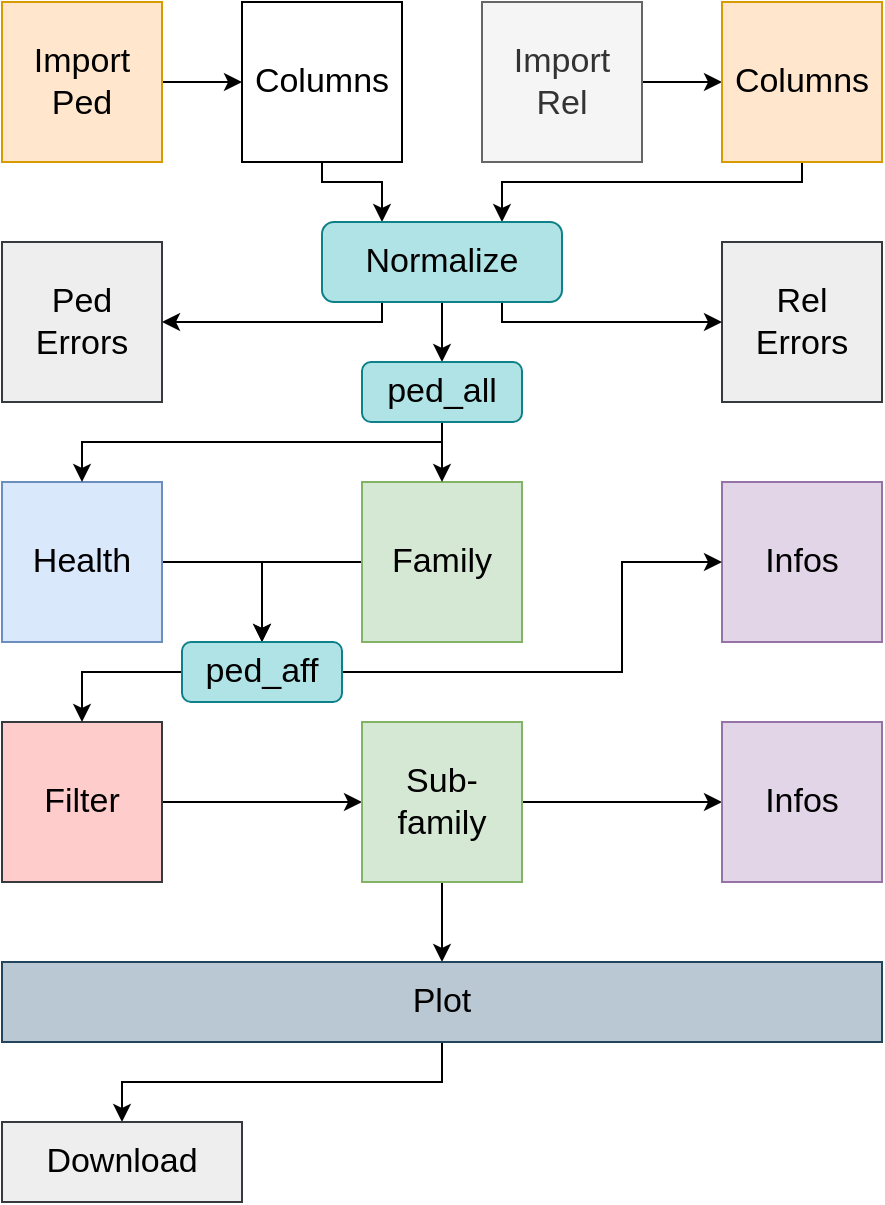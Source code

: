 <mxfile version="20.7.4" type="device"><diagram id="zkKBjgYCBercjBHhuhvV" name="Page-1"><mxGraphModel dx="978" dy="566" grid="1" gridSize="10" guides="1" tooltips="1" connect="1" arrows="1" fold="1" page="1" pageScale="1" pageWidth="827" pageHeight="1169" math="0" shadow="0"><root><mxCell id="0"/><mxCell id="1" parent="0"/><mxCell id="PUxq2TPH2Gqj1-elhfw6-15" style="edgeStyle=orthogonalEdgeStyle;rounded=0;orthogonalLoop=1;jettySize=auto;html=1;exitX=1;exitY=0.5;exitDx=0;exitDy=0;entryX=0;entryY=0.5;entryDx=0;entryDy=0;fontSize=17;" edge="1" parent="1" source="PUxq2TPH2Gqj1-elhfw6-1" target="PUxq2TPH2Gqj1-elhfw6-4"><mxGeometry relative="1" as="geometry"/></mxCell><mxCell id="PUxq2TPH2Gqj1-elhfw6-19" style="edgeStyle=orthogonalEdgeStyle;rounded=0;orthogonalLoop=1;jettySize=auto;html=1;exitX=0.5;exitY=1;exitDx=0;exitDy=0;fontSize=17;entryX=0.25;entryY=0;entryDx=0;entryDy=0;" edge="1" parent="1" source="PUxq2TPH2Gqj1-elhfw6-4" target="PUxq2TPH2Gqj1-elhfw6-17"><mxGeometry relative="1" as="geometry"><mxPoint x="370" y="220" as="targetPoint"/><Array as="points"><mxPoint x="320" y="210"/><mxPoint x="350" y="210"/></Array></mxGeometry></mxCell><mxCell id="PUxq2TPH2Gqj1-elhfw6-1" value="Import&lt;br style=&quot;font-size: 17px;&quot;&gt;Ped" style="whiteSpace=wrap;html=1;aspect=fixed;fillColor=#ffe6cc;strokeColor=#d79b00;fontSize=17;" vertex="1" parent="1"><mxGeometry x="160" y="120" width="80" height="80" as="geometry"/></mxCell><mxCell id="PUxq2TPH2Gqj1-elhfw6-16" style="edgeStyle=orthogonalEdgeStyle;rounded=0;orthogonalLoop=1;jettySize=auto;html=1;exitX=1;exitY=0.5;exitDx=0;exitDy=0;entryX=0;entryY=0.5;entryDx=0;entryDy=0;fontSize=17;" edge="1" parent="1" source="PUxq2TPH2Gqj1-elhfw6-2" target="PUxq2TPH2Gqj1-elhfw6-3"><mxGeometry relative="1" as="geometry"/></mxCell><mxCell id="PUxq2TPH2Gqj1-elhfw6-2" value="Import&lt;br style=&quot;font-size: 17px;&quot;&gt;Rel" style="whiteSpace=wrap;html=1;aspect=fixed;fillColor=#f5f5f5;fontColor=#333333;strokeColor=#666666;fontSize=17;" vertex="1" parent="1"><mxGeometry x="400" y="120" width="80" height="80" as="geometry"/></mxCell><mxCell id="PUxq2TPH2Gqj1-elhfw6-18" style="edgeStyle=orthogonalEdgeStyle;rounded=0;orthogonalLoop=1;jettySize=auto;html=1;exitX=0.5;exitY=1;exitDx=0;exitDy=0;entryX=0.75;entryY=0;entryDx=0;entryDy=0;fontSize=17;" edge="1" parent="1" source="PUxq2TPH2Gqj1-elhfw6-3" target="PUxq2TPH2Gqj1-elhfw6-17"><mxGeometry relative="1" as="geometry"><Array as="points"><mxPoint x="560" y="210"/><mxPoint x="410" y="210"/></Array></mxGeometry></mxCell><mxCell id="PUxq2TPH2Gqj1-elhfw6-3" value="Columns" style="whiteSpace=wrap;html=1;aspect=fixed;fontSize=17;fillColor=#ffe6cc;strokeColor=#d79b00;" vertex="1" parent="1"><mxGeometry x="520" y="120" width="80" height="80" as="geometry"/></mxCell><mxCell id="PUxq2TPH2Gqj1-elhfw6-4" value="Columns" style="whiteSpace=wrap;html=1;aspect=fixed;fontSize=17;" vertex="1" parent="1"><mxGeometry x="280" y="120" width="80" height="80" as="geometry"/></mxCell><mxCell id="PUxq2TPH2Gqj1-elhfw6-5" value="Ped&lt;br&gt;Errors" style="whiteSpace=wrap;html=1;aspect=fixed;fillColor=#eeeeee;strokeColor=#36393d;fontSize=17;" vertex="1" parent="1"><mxGeometry x="160" y="240" width="80" height="80" as="geometry"/></mxCell><mxCell id="PUxq2TPH2Gqj1-elhfw6-6" value="Rel&lt;br&gt;Errors" style="whiteSpace=wrap;html=1;aspect=fixed;fillColor=#eeeeee;strokeColor=#36393d;fontSize=17;" vertex="1" parent="1"><mxGeometry x="520" y="240" width="80" height="80" as="geometry"/></mxCell><mxCell id="PUxq2TPH2Gqj1-elhfw6-39" style="edgeStyle=orthogonalEdgeStyle;rounded=0;orthogonalLoop=1;jettySize=auto;html=1;exitX=1;exitY=0.5;exitDx=0;exitDy=0;entryX=0.5;entryY=0;entryDx=0;entryDy=0;fontSize=12;" edge="1" parent="1" source="PUxq2TPH2Gqj1-elhfw6-7" target="PUxq2TPH2Gqj1-elhfw6-38"><mxGeometry relative="1" as="geometry"/></mxCell><mxCell id="PUxq2TPH2Gqj1-elhfw6-7" value="Health" style="whiteSpace=wrap;html=1;aspect=fixed;fillColor=#dae8fc;strokeColor=#6c8ebf;fontSize=17;" vertex="1" parent="1"><mxGeometry x="160" y="360" width="80" height="80" as="geometry"/></mxCell><mxCell id="PUxq2TPH2Gqj1-elhfw6-40" style="edgeStyle=orthogonalEdgeStyle;rounded=0;orthogonalLoop=1;jettySize=auto;html=1;exitX=0;exitY=0.5;exitDx=0;exitDy=0;entryX=0.5;entryY=0;entryDx=0;entryDy=0;fontSize=12;" edge="1" parent="1" source="PUxq2TPH2Gqj1-elhfw6-8" target="PUxq2TPH2Gqj1-elhfw6-38"><mxGeometry relative="1" as="geometry"/></mxCell><mxCell id="PUxq2TPH2Gqj1-elhfw6-8" value="Family" style="whiteSpace=wrap;html=1;aspect=fixed;fillColor=#d5e8d4;strokeColor=#82b366;fontSize=17;" vertex="1" parent="1"><mxGeometry x="340" y="360" width="80" height="80" as="geometry"/></mxCell><mxCell id="PUxq2TPH2Gqj1-elhfw6-9" value="Infos" style="whiteSpace=wrap;html=1;aspect=fixed;fillColor=#e1d5e7;strokeColor=#9673a6;fontSize=17;" vertex="1" parent="1"><mxGeometry x="520" y="360" width="80" height="80" as="geometry"/></mxCell><mxCell id="PUxq2TPH2Gqj1-elhfw6-26" style="edgeStyle=orthogonalEdgeStyle;rounded=0;orthogonalLoop=1;jettySize=auto;html=1;exitX=1;exitY=0.5;exitDx=0;exitDy=0;entryX=0;entryY=0.5;entryDx=0;entryDy=0;fontSize=17;" edge="1" parent="1" source="PUxq2TPH2Gqj1-elhfw6-10" target="PUxq2TPH2Gqj1-elhfw6-11"><mxGeometry relative="1" as="geometry"/></mxCell><mxCell id="PUxq2TPH2Gqj1-elhfw6-10" value="Filter" style="whiteSpace=wrap;html=1;aspect=fixed;fillColor=#ffcccc;strokeColor=#36393d;fontSize=17;" vertex="1" parent="1"><mxGeometry x="160" y="480" width="80" height="80" as="geometry"/></mxCell><mxCell id="PUxq2TPH2Gqj1-elhfw6-29" style="edgeStyle=orthogonalEdgeStyle;rounded=0;orthogonalLoop=1;jettySize=auto;html=1;exitX=1;exitY=0.5;exitDx=0;exitDy=0;entryX=0;entryY=0.5;entryDx=0;entryDy=0;fontSize=17;" edge="1" parent="1" source="PUxq2TPH2Gqj1-elhfw6-11" target="PUxq2TPH2Gqj1-elhfw6-12"><mxGeometry relative="1" as="geometry"/></mxCell><mxCell id="PUxq2TPH2Gqj1-elhfw6-30" style="edgeStyle=orthogonalEdgeStyle;rounded=0;orthogonalLoop=1;jettySize=auto;html=1;exitX=0.5;exitY=1;exitDx=0;exitDy=0;entryX=0.5;entryY=0;entryDx=0;entryDy=0;fontSize=17;" edge="1" parent="1" source="PUxq2TPH2Gqj1-elhfw6-11" target="PUxq2TPH2Gqj1-elhfw6-14"><mxGeometry relative="1" as="geometry"/></mxCell><mxCell id="PUxq2TPH2Gqj1-elhfw6-11" value="Sub-family" style="whiteSpace=wrap;html=1;aspect=fixed;fillColor=#d5e8d4;strokeColor=#82b366;fontSize=17;" vertex="1" parent="1"><mxGeometry x="340" y="480" width="80" height="80" as="geometry"/></mxCell><mxCell id="PUxq2TPH2Gqj1-elhfw6-12" value="Infos" style="whiteSpace=wrap;html=1;aspect=fixed;fillColor=#e1d5e7;strokeColor=#9673a6;fontSize=17;" vertex="1" parent="1"><mxGeometry x="520" y="480" width="80" height="80" as="geometry"/></mxCell><mxCell id="PUxq2TPH2Gqj1-elhfw6-47" style="edgeStyle=orthogonalEdgeStyle;rounded=0;orthogonalLoop=1;jettySize=auto;html=1;exitX=0.5;exitY=1;exitDx=0;exitDy=0;entryX=0.5;entryY=0;entryDx=0;entryDy=0;fontSize=12;" edge="1" parent="1" source="PUxq2TPH2Gqj1-elhfw6-14" target="PUxq2TPH2Gqj1-elhfw6-48"><mxGeometry relative="1" as="geometry"><mxPoint x="200" y="680" as="targetPoint"/></mxGeometry></mxCell><mxCell id="PUxq2TPH2Gqj1-elhfw6-14" value="Plot" style="rounded=0;whiteSpace=wrap;html=1;fillColor=#bac8d3;strokeColor=#23445d;fontSize=17;" vertex="1" parent="1"><mxGeometry x="160" y="600" width="440" height="40" as="geometry"/></mxCell><mxCell id="PUxq2TPH2Gqj1-elhfw6-20" style="edgeStyle=orthogonalEdgeStyle;rounded=0;orthogonalLoop=1;jettySize=auto;html=1;exitX=0.25;exitY=1;exitDx=0;exitDy=0;entryX=1;entryY=0.5;entryDx=0;entryDy=0;fontSize=17;" edge="1" parent="1" source="PUxq2TPH2Gqj1-elhfw6-17" target="PUxq2TPH2Gqj1-elhfw6-5"><mxGeometry relative="1" as="geometry"><Array as="points"><mxPoint x="350" y="280"/></Array></mxGeometry></mxCell><mxCell id="PUxq2TPH2Gqj1-elhfw6-21" style="edgeStyle=orthogonalEdgeStyle;rounded=0;orthogonalLoop=1;jettySize=auto;html=1;exitX=0.75;exitY=1;exitDx=0;exitDy=0;entryX=0;entryY=0.5;entryDx=0;entryDy=0;fontSize=17;" edge="1" parent="1" source="PUxq2TPH2Gqj1-elhfw6-17" target="PUxq2TPH2Gqj1-elhfw6-6"><mxGeometry relative="1" as="geometry"><Array as="points"><mxPoint x="410" y="280"/></Array></mxGeometry></mxCell><mxCell id="PUxq2TPH2Gqj1-elhfw6-44" style="edgeStyle=orthogonalEdgeStyle;rounded=0;orthogonalLoop=1;jettySize=auto;html=1;exitX=0.5;exitY=1;exitDx=0;exitDy=0;entryX=0.5;entryY=0;entryDx=0;entryDy=0;fontSize=12;" edge="1" parent="1" source="PUxq2TPH2Gqj1-elhfw6-17" target="PUxq2TPH2Gqj1-elhfw6-43"><mxGeometry relative="1" as="geometry"/></mxCell><mxCell id="PUxq2TPH2Gqj1-elhfw6-17" value="Normalize" style="rounded=1;whiteSpace=wrap;html=1;fontSize=17;fillColor=#b0e3e6;strokeColor=#0e8088;" vertex="1" parent="1"><mxGeometry x="320" y="230" width="120" height="40" as="geometry"/></mxCell><mxCell id="PUxq2TPH2Gqj1-elhfw6-41" style="edgeStyle=orthogonalEdgeStyle;rounded=0;orthogonalLoop=1;jettySize=auto;html=1;exitX=1;exitY=0.5;exitDx=0;exitDy=0;entryX=0;entryY=0.5;entryDx=0;entryDy=0;fontSize=12;" edge="1" parent="1" source="PUxq2TPH2Gqj1-elhfw6-38" target="PUxq2TPH2Gqj1-elhfw6-9"><mxGeometry relative="1" as="geometry"><Array as="points"><mxPoint x="470" y="455"/><mxPoint x="470" y="400"/></Array></mxGeometry></mxCell><mxCell id="PUxq2TPH2Gqj1-elhfw6-42" style="edgeStyle=orthogonalEdgeStyle;rounded=0;orthogonalLoop=1;jettySize=auto;html=1;exitX=0;exitY=0.5;exitDx=0;exitDy=0;entryX=0.5;entryY=0;entryDx=0;entryDy=0;fontSize=12;" edge="1" parent="1" source="PUxq2TPH2Gqj1-elhfw6-38" target="PUxq2TPH2Gqj1-elhfw6-10"><mxGeometry relative="1" as="geometry"/></mxCell><mxCell id="PUxq2TPH2Gqj1-elhfw6-38" value="ped_aff" style="rounded=1;whiteSpace=wrap;html=1;fontSize=17;fillColor=#b0e3e6;strokeColor=#0e8088;" vertex="1" parent="1"><mxGeometry x="250" y="440" width="80" height="30" as="geometry"/></mxCell><mxCell id="PUxq2TPH2Gqj1-elhfw6-45" style="edgeStyle=orthogonalEdgeStyle;rounded=0;orthogonalLoop=1;jettySize=auto;html=1;exitX=0.5;exitY=1;exitDx=0;exitDy=0;entryX=0.5;entryY=0;entryDx=0;entryDy=0;fontSize=12;" edge="1" parent="1" source="PUxq2TPH2Gqj1-elhfw6-43" target="PUxq2TPH2Gqj1-elhfw6-8"><mxGeometry relative="1" as="geometry"/></mxCell><mxCell id="PUxq2TPH2Gqj1-elhfw6-46" style="edgeStyle=orthogonalEdgeStyle;rounded=0;orthogonalLoop=1;jettySize=auto;html=1;exitX=0.5;exitY=1;exitDx=0;exitDy=0;entryX=0.5;entryY=0;entryDx=0;entryDy=0;fontSize=12;" edge="1" parent="1" source="PUxq2TPH2Gqj1-elhfw6-43" target="PUxq2TPH2Gqj1-elhfw6-7"><mxGeometry relative="1" as="geometry"><Array as="points"><mxPoint x="380" y="340"/><mxPoint x="200" y="340"/></Array></mxGeometry></mxCell><mxCell id="PUxq2TPH2Gqj1-elhfw6-43" value="ped_all" style="rounded=1;whiteSpace=wrap;html=1;fontSize=17;fillColor=#b0e3e6;strokeColor=#0e8088;" vertex="1" parent="1"><mxGeometry x="340" y="300" width="80" height="30" as="geometry"/></mxCell><mxCell id="PUxq2TPH2Gqj1-elhfw6-48" value="&lt;font style=&quot;font-size: 17px;&quot;&gt;Download&lt;/font&gt;" style="rounded=0;whiteSpace=wrap;html=1;fontSize=12;fillColor=#eeeeee;strokeColor=#36393d;" vertex="1" parent="1"><mxGeometry x="160" y="680" width="120" height="40" as="geometry"/></mxCell></root></mxGraphModel></diagram></mxfile>